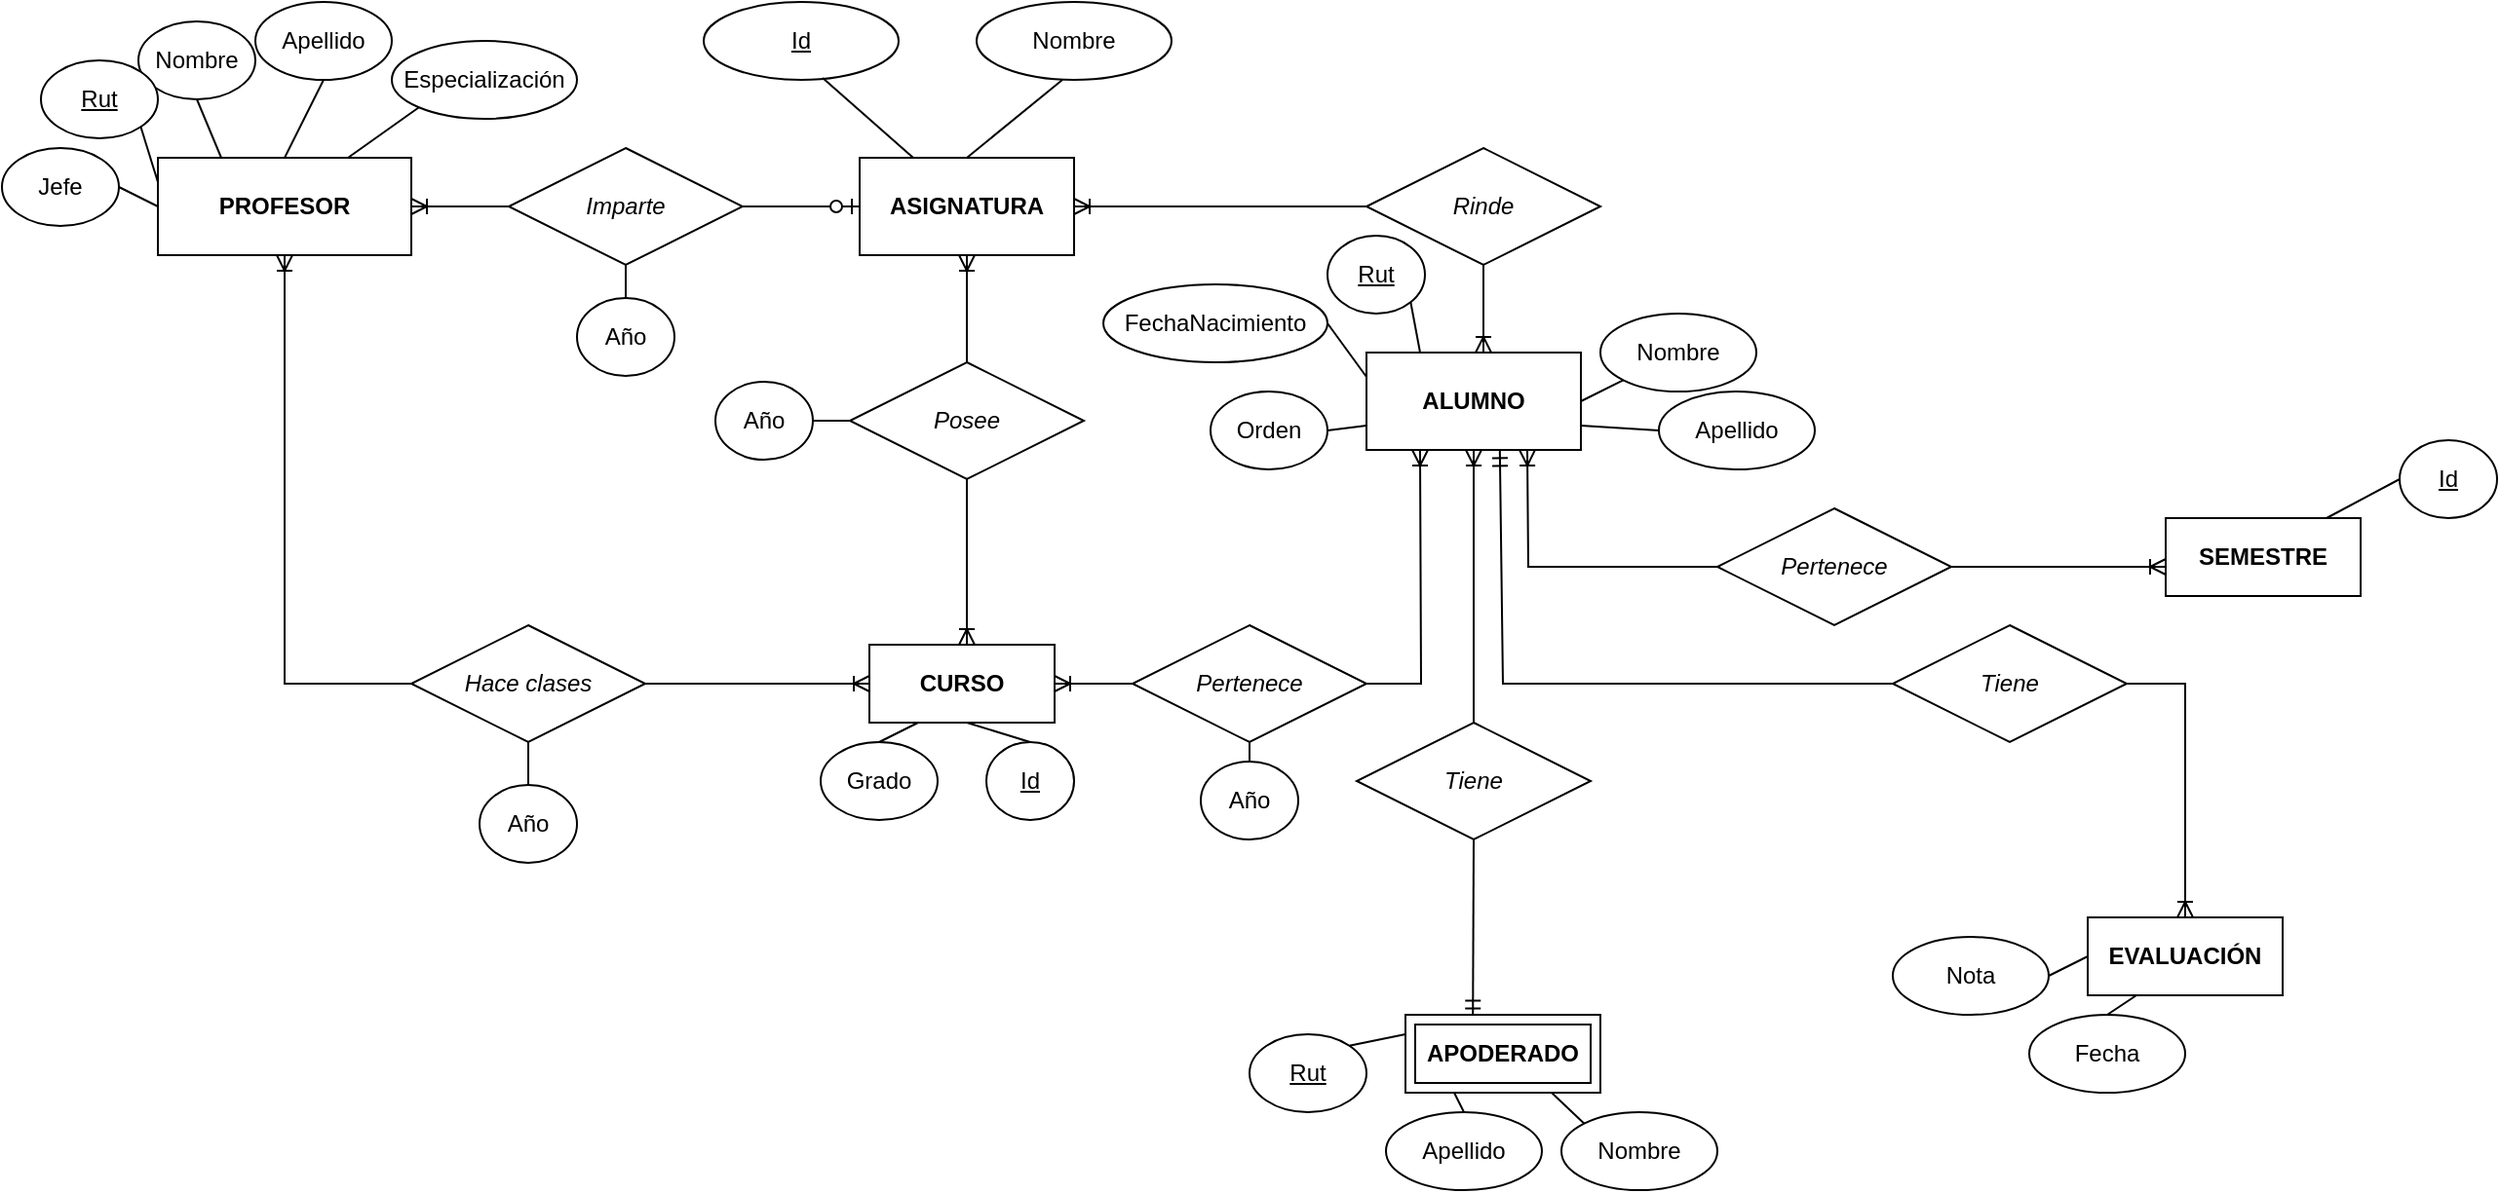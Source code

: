 <mxfile version="20.4.2" type="github">
  <diagram id="bdnQ-0BhdI4TAcYdlH-2" name="Página-1">
    <mxGraphModel dx="1483" dy="730" grid="0" gridSize="10" guides="1" tooltips="1" connect="1" arrows="1" fold="1" page="1" pageScale="1" pageWidth="900" pageHeight="1600" math="0" shadow="0">
      <root>
        <mxCell id="0" />
        <mxCell id="1" parent="0" />
        <mxCell id="0XWbLk1M8rzaQDneOr1y-11" value="&lt;i&gt;Imparte&lt;/i&gt;" style="shape=rhombus;perimeter=rhombusPerimeter;whiteSpace=wrap;html=1;align=center;" parent="1" vertex="1">
          <mxGeometry x="580" y="295" width="120" height="60" as="geometry" />
        </mxCell>
        <mxCell id="0XWbLk1M8rzaQDneOr1y-12" value="" style="edgeStyle=elbowEdgeStyle;fontSize=12;html=1;endArrow=ERzeroToOne;endFill=1;rounded=0;entryX=0;entryY=0.5;entryDx=0;entryDy=0;exitX=1;exitY=0.5;exitDx=0;exitDy=0;" parent="1" source="0XWbLk1M8rzaQDneOr1y-11" edge="1">
          <mxGeometry width="100" height="100" relative="1" as="geometry">
            <mxPoint x="670" y="480" as="sourcePoint" />
            <mxPoint x="760" y="325" as="targetPoint" />
          </mxGeometry>
        </mxCell>
        <mxCell id="0XWbLk1M8rzaQDneOr1y-13" value="" style="edgeStyle=elbowEdgeStyle;fontSize=12;html=1;endArrow=ERoneToMany;rounded=0;entryX=1;entryY=0.5;entryDx=0;entryDy=0;exitX=0;exitY=0.5;exitDx=0;exitDy=0;" parent="1" source="0XWbLk1M8rzaQDneOr1y-11" edge="1">
          <mxGeometry width="100" height="100" relative="1" as="geometry">
            <mxPoint x="590" y="490" as="sourcePoint" />
            <mxPoint x="530" y="325" as="targetPoint" />
          </mxGeometry>
        </mxCell>
        <mxCell id="0XWbLk1M8rzaQDneOr1y-20" value="&lt;i&gt;Hace clases&lt;/i&gt;" style="shape=rhombus;perimeter=rhombusPerimeter;whiteSpace=wrap;html=1;align=center;" parent="1" vertex="1">
          <mxGeometry x="530" y="540" width="120" height="60" as="geometry" />
        </mxCell>
        <mxCell id="0XWbLk1M8rzaQDneOr1y-21" value="" style="fontSize=12;html=1;endArrow=ERoneToMany;rounded=0;entryX=0;entryY=0.5;entryDx=0;entryDy=0;" parent="1" edge="1">
          <mxGeometry width="100" height="100" relative="1" as="geometry">
            <mxPoint x="650" y="570" as="sourcePoint" />
            <mxPoint x="765" y="570" as="targetPoint" />
            <Array as="points">
              <mxPoint x="710" y="570" />
            </Array>
          </mxGeometry>
        </mxCell>
        <mxCell id="0XWbLk1M8rzaQDneOr1y-22" value="" style="fontSize=12;html=1;endArrow=ERoneToMany;rounded=0;entryX=0.5;entryY=1;entryDx=0;entryDy=0;exitX=0;exitY=0.5;exitDx=0;exitDy=0;" parent="1" source="0XWbLk1M8rzaQDneOr1y-20" edge="1">
          <mxGeometry width="100" height="100" relative="1" as="geometry">
            <mxPoint x="465" y="570" as="sourcePoint" />
            <mxPoint x="465" y="350" as="targetPoint" />
            <Array as="points">
              <mxPoint x="465" y="570" />
            </Array>
          </mxGeometry>
        </mxCell>
        <mxCell id="0XWbLk1M8rzaQDneOr1y-23" value="&lt;i&gt;Pertenece&lt;/i&gt;" style="shape=rhombus;perimeter=rhombusPerimeter;whiteSpace=wrap;html=1;align=center;" parent="1" vertex="1">
          <mxGeometry x="900" y="540" width="120" height="60" as="geometry" />
        </mxCell>
        <mxCell id="0XWbLk1M8rzaQDneOr1y-25" value="" style="fontSize=12;html=1;endArrow=ERoneToMany;rounded=0;exitX=1;exitY=0.5;exitDx=0;exitDy=0;entryX=0.25;entryY=1;entryDx=0;entryDy=0;" parent="1" source="0XWbLk1M8rzaQDneOr1y-23" edge="1">
          <mxGeometry width="100" height="100" relative="1" as="geometry">
            <mxPoint x="640" y="580" as="sourcePoint" />
            <mxPoint x="1047.5" y="450" as="targetPoint" />
            <Array as="points">
              <mxPoint x="1048" y="570" />
            </Array>
          </mxGeometry>
        </mxCell>
        <mxCell id="0XWbLk1M8rzaQDneOr1y-26" value="&lt;i&gt;Rinde&lt;/i&gt;" style="shape=rhombus;perimeter=rhombusPerimeter;whiteSpace=wrap;html=1;align=center;" parent="1" vertex="1">
          <mxGeometry x="1020" y="295" width="120" height="60" as="geometry" />
        </mxCell>
        <mxCell id="0XWbLk1M8rzaQDneOr1y-27" value="" style="edgeStyle=elbowEdgeStyle;fontSize=12;html=1;endArrow=ERoneToMany;rounded=0;entryX=1;entryY=0.5;entryDx=0;entryDy=0;exitX=0;exitY=0.5;exitDx=0;exitDy=0;" parent="1" source="0XWbLk1M8rzaQDneOr1y-26" edge="1">
          <mxGeometry width="100" height="100" relative="1" as="geometry">
            <mxPoint x="800" y="500" as="sourcePoint" />
            <mxPoint x="870" y="325" as="targetPoint" />
          </mxGeometry>
        </mxCell>
        <mxCell id="0XWbLk1M8rzaQDneOr1y-28" value="" style="fontSize=12;html=1;endArrow=ERoneToMany;rounded=0;exitX=0.5;exitY=1;exitDx=0;exitDy=0;" parent="1" source="0XWbLk1M8rzaQDneOr1y-26" edge="1">
          <mxGeometry width="100" height="100" relative="1" as="geometry">
            <mxPoint x="810" y="470" as="sourcePoint" />
            <mxPoint x="1080" y="400" as="targetPoint" />
          </mxGeometry>
        </mxCell>
        <mxCell id="0XWbLk1M8rzaQDneOr1y-43" value="&lt;u&gt;Id&lt;/u&gt;" style="ellipse;whiteSpace=wrap;html=1;align=center;" parent="1" vertex="1">
          <mxGeometry x="680" y="220" width="100" height="40" as="geometry" />
        </mxCell>
        <mxCell id="0XWbLk1M8rzaQDneOr1y-44" value="Nombre" style="ellipse;whiteSpace=wrap;html=1;align=center;" parent="1" vertex="1">
          <mxGeometry x="820" y="220" width="100" height="40" as="geometry" />
        </mxCell>
        <mxCell id="0XWbLk1M8rzaQDneOr1y-45" value="" style="endArrow=none;html=1;rounded=0;exitX=0.25;exitY=0;exitDx=0;exitDy=0;entryX=0.61;entryY=0.975;entryDx=0;entryDy=0;entryPerimeter=0;" parent="1" source="xwqHHCTengvlu3q1u-sC-12" target="0XWbLk1M8rzaQDneOr1y-43" edge="1">
          <mxGeometry relative="1" as="geometry">
            <mxPoint x="767.04" y="298" as="sourcePoint" />
            <mxPoint x="920" y="160" as="targetPoint" />
          </mxGeometry>
        </mxCell>
        <mxCell id="0XWbLk1M8rzaQDneOr1y-46" value="" style="endArrow=none;html=1;rounded=0;exitX=0.5;exitY=0;exitDx=0;exitDy=0;entryX=0.44;entryY=1;entryDx=0;entryDy=0;entryPerimeter=0;" parent="1" target="0XWbLk1M8rzaQDneOr1y-44" edge="1">
          <mxGeometry relative="1" as="geometry">
            <mxPoint x="815" y="300" as="sourcePoint" />
            <mxPoint x="1060" y="250" as="targetPoint" />
          </mxGeometry>
        </mxCell>
        <mxCell id="0XWbLk1M8rzaQDneOr1y-47" value="Nombre" style="ellipse;whiteSpace=wrap;html=1;align=center;" parent="1" vertex="1">
          <mxGeometry x="390" y="230" width="60" height="40" as="geometry" />
        </mxCell>
        <mxCell id="0XWbLk1M8rzaQDneOr1y-48" value="Apellido" style="ellipse;whiteSpace=wrap;html=1;align=center;" parent="1" vertex="1">
          <mxGeometry x="450" y="220" width="70" height="40" as="geometry" />
        </mxCell>
        <mxCell id="0XWbLk1M8rzaQDneOr1y-49" value="" style="endArrow=none;html=1;rounded=0;exitX=0.5;exitY=1;exitDx=0;exitDy=0;entryX=0.25;entryY=0;entryDx=0;entryDy=0;" parent="1" source="0XWbLk1M8rzaQDneOr1y-47" edge="1">
          <mxGeometry relative="1" as="geometry">
            <mxPoint x="440" y="290" as="sourcePoint" />
            <mxPoint x="432.5" y="300" as="targetPoint" />
          </mxGeometry>
        </mxCell>
        <mxCell id="0XWbLk1M8rzaQDneOr1y-50" value="" style="endArrow=none;html=1;rounded=0;exitX=0.5;exitY=0;exitDx=0;exitDy=0;entryX=0.5;entryY=1;entryDx=0;entryDy=0;" parent="1" target="0XWbLk1M8rzaQDneOr1y-48" edge="1">
          <mxGeometry relative="1" as="geometry">
            <mxPoint x="465" y="300" as="sourcePoint" />
            <mxPoint x="710" y="280" as="targetPoint" />
          </mxGeometry>
        </mxCell>
        <mxCell id="0XWbLk1M8rzaQDneOr1y-51" value="Grado" style="ellipse;whiteSpace=wrap;html=1;align=center;" parent="1" vertex="1">
          <mxGeometry x="740" y="600" width="60" height="40" as="geometry" />
        </mxCell>
        <mxCell id="0XWbLk1M8rzaQDneOr1y-52" value="" style="endArrow=none;html=1;rounded=0;exitX=0.5;exitY=0;exitDx=0;exitDy=0;entryX=0.25;entryY=1;entryDx=0;entryDy=0;" parent="1" source="0XWbLk1M8rzaQDneOr1y-51" edge="1">
          <mxGeometry relative="1" as="geometry">
            <mxPoint x="780" y="620" as="sourcePoint" />
            <mxPoint x="790" y="590" as="targetPoint" />
          </mxGeometry>
        </mxCell>
        <mxCell id="0XWbLk1M8rzaQDneOr1y-53" value="&lt;u&gt;Id&lt;/u&gt;" style="ellipse;whiteSpace=wrap;html=1;align=center;" parent="1" vertex="1">
          <mxGeometry x="825" y="600" width="45" height="40" as="geometry" />
        </mxCell>
        <mxCell id="0XWbLk1M8rzaQDneOr1y-54" value="" style="endArrow=none;html=1;rounded=0;exitX=0.5;exitY=1;exitDx=0;exitDy=0;entryX=0.5;entryY=0;entryDx=0;entryDy=0;" parent="1" target="0XWbLk1M8rzaQDneOr1y-53" edge="1">
          <mxGeometry relative="1" as="geometry">
            <mxPoint x="815" y="590" as="sourcePoint" />
            <mxPoint x="1030" y="610" as="targetPoint" />
          </mxGeometry>
        </mxCell>
        <mxCell id="0XWbLk1M8rzaQDneOr1y-55" value="&lt;u&gt;Rut&lt;/u&gt;" style="ellipse;whiteSpace=wrap;html=1;align=center;" parent="1" vertex="1">
          <mxGeometry x="340" y="250" width="60" height="40" as="geometry" />
        </mxCell>
        <mxCell id="0XWbLk1M8rzaQDneOr1y-56" value="" style="endArrow=none;html=1;rounded=0;exitX=1;exitY=1;exitDx=0;exitDy=0;entryX=0;entryY=0.25;entryDx=0;entryDy=0;" parent="1" source="0XWbLk1M8rzaQDneOr1y-55" edge="1">
          <mxGeometry relative="1" as="geometry">
            <mxPoint x="510" y="380" as="sourcePoint" />
            <mxPoint x="400" y="312.5" as="targetPoint" />
          </mxGeometry>
        </mxCell>
        <mxCell id="0XWbLk1M8rzaQDneOr1y-57" value="Nombre" style="ellipse;whiteSpace=wrap;html=1;align=center;" parent="1" vertex="1">
          <mxGeometry x="1140" y="380" width="80" height="40" as="geometry" />
        </mxCell>
        <mxCell id="0XWbLk1M8rzaQDneOr1y-58" value="Apellido" style="ellipse;whiteSpace=wrap;html=1;align=center;" parent="1" vertex="1">
          <mxGeometry x="1170" y="420" width="80" height="40" as="geometry" />
        </mxCell>
        <mxCell id="0XWbLk1M8rzaQDneOr1y-59" value="&lt;u&gt;Rut&lt;/u&gt;" style="ellipse;whiteSpace=wrap;html=1;align=center;" parent="1" vertex="1">
          <mxGeometry x="1000" y="340" width="50" height="40" as="geometry" />
        </mxCell>
        <mxCell id="0XWbLk1M8rzaQDneOr1y-62" value="" style="endArrow=none;html=1;rounded=0;exitX=1;exitY=0.5;exitDx=0;exitDy=0;entryX=0;entryY=1;entryDx=0;entryDy=0;" parent="1" target="0XWbLk1M8rzaQDneOr1y-57" edge="1">
          <mxGeometry relative="1" as="geometry">
            <mxPoint x="1130" y="425" as="sourcePoint" />
            <mxPoint x="1260" y="330" as="targetPoint" />
          </mxGeometry>
        </mxCell>
        <mxCell id="0XWbLk1M8rzaQDneOr1y-63" value="" style="endArrow=none;html=1;rounded=0;exitX=1;exitY=0.75;exitDx=0;exitDy=0;entryX=0;entryY=0.5;entryDx=0;entryDy=0;" parent="1" target="0XWbLk1M8rzaQDneOr1y-58" edge="1">
          <mxGeometry relative="1" as="geometry">
            <mxPoint x="1130" y="437.5" as="sourcePoint" />
            <mxPoint x="1360" y="380" as="targetPoint" />
          </mxGeometry>
        </mxCell>
        <mxCell id="0XWbLk1M8rzaQDneOr1y-64" value="" style="endArrow=none;html=1;rounded=0;exitX=1;exitY=1;exitDx=0;exitDy=0;entryX=0.25;entryY=0;entryDx=0;entryDy=0;" parent="1" source="0XWbLk1M8rzaQDneOr1y-59" edge="1">
          <mxGeometry relative="1" as="geometry">
            <mxPoint x="860" y="480" as="sourcePoint" />
            <mxPoint x="1047.5" y="400" as="targetPoint" />
          </mxGeometry>
        </mxCell>
        <mxCell id="dlj0a-jhVRtgYwN9_yWT-4" value="Especialización" style="ellipse;whiteSpace=wrap;html=1;align=center;" parent="1" vertex="1">
          <mxGeometry x="520" y="240" width="95" height="40" as="geometry" />
        </mxCell>
        <mxCell id="dlj0a-jhVRtgYwN9_yWT-5" value="" style="endArrow=none;html=1;rounded=0;entryX=0;entryY=1;entryDx=0;entryDy=0;exitX=0.75;exitY=0;exitDx=0;exitDy=0;" parent="1" target="dlj0a-jhVRtgYwN9_yWT-4" edge="1">
          <mxGeometry width="50" height="50" relative="1" as="geometry">
            <mxPoint x="497.5" y="300" as="sourcePoint" />
            <mxPoint x="790" y="340" as="targetPoint" />
          </mxGeometry>
        </mxCell>
        <mxCell id="dlj0a-jhVRtgYwN9_yWT-12" value="FechaNacimiento" style="ellipse;whiteSpace=wrap;html=1;align=center;" parent="1" vertex="1">
          <mxGeometry x="885" y="365" width="115" height="40" as="geometry" />
        </mxCell>
        <mxCell id="dlj0a-jhVRtgYwN9_yWT-13" value="" style="endArrow=none;html=1;rounded=0;exitX=0;exitY=0.25;exitDx=0;exitDy=0;entryX=1;entryY=0.5;entryDx=0;entryDy=0;" parent="1" target="dlj0a-jhVRtgYwN9_yWT-12" edge="1">
          <mxGeometry width="50" height="50" relative="1" as="geometry">
            <mxPoint x="1020" y="412.5" as="sourcePoint" />
            <mxPoint x="980" y="430" as="targetPoint" />
          </mxGeometry>
        </mxCell>
        <mxCell id="dlj0a-jhVRtgYwN9_yWT-25" value="" style="fontSize=12;html=1;endArrow=ERmandOne;rounded=0;exitX=0.5;exitY=1;exitDx=0;exitDy=0;entryX=0.346;entryY=0.018;entryDx=0;entryDy=0;entryPerimeter=0;" parent="1" source="dlj0a-jhVRtgYwN9_yWT-26" target="dlj0a-jhVRtgYwN9_yWT-32" edge="1">
          <mxGeometry width="100" height="100" relative="1" as="geometry">
            <mxPoint x="1130" y="600" as="sourcePoint" />
            <mxPoint x="1130" y="710" as="targetPoint" />
            <Array as="points" />
          </mxGeometry>
        </mxCell>
        <mxCell id="dlj0a-jhVRtgYwN9_yWT-26" value="&lt;i&gt;Tiene&lt;/i&gt;" style="shape=rhombus;perimeter=rhombusPerimeter;whiteSpace=wrap;html=1;align=center;" parent="1" vertex="1">
          <mxGeometry x="1015" y="590" width="120" height="60" as="geometry" />
        </mxCell>
        <mxCell id="dlj0a-jhVRtgYwN9_yWT-29" value="" style="fontSize=12;html=1;endArrow=ERoneToMany;rounded=0;entryX=0.5;entryY=1;entryDx=0;entryDy=0;" parent="1" edge="1">
          <mxGeometry width="100" height="100" relative="1" as="geometry">
            <mxPoint x="1075" y="590" as="sourcePoint" />
            <mxPoint x="1075" y="450" as="targetPoint" />
            <Array as="points" />
          </mxGeometry>
        </mxCell>
        <mxCell id="dlj0a-jhVRtgYwN9_yWT-30" value="&lt;u&gt;Rut&lt;/u&gt;" style="ellipse;whiteSpace=wrap;html=1;align=center;" parent="1" vertex="1">
          <mxGeometry x="960" y="750" width="60" height="40" as="geometry" />
        </mxCell>
        <mxCell id="dlj0a-jhVRtgYwN9_yWT-32" value="&lt;b&gt;APODERADO&lt;/b&gt;" style="shape=ext;margin=3;double=1;whiteSpace=wrap;html=1;align=center;" parent="1" vertex="1">
          <mxGeometry x="1040" y="740" width="100" height="40" as="geometry" />
        </mxCell>
        <mxCell id="dlj0a-jhVRtgYwN9_yWT-33" value="Nombre" style="ellipse;whiteSpace=wrap;html=1;align=center;" parent="1" vertex="1">
          <mxGeometry x="1120" y="790" width="80" height="40" as="geometry" />
        </mxCell>
        <mxCell id="dlj0a-jhVRtgYwN9_yWT-34" value="Apellido" style="ellipse;whiteSpace=wrap;html=1;align=center;" parent="1" vertex="1">
          <mxGeometry x="1030" y="790" width="80" height="40" as="geometry" />
        </mxCell>
        <mxCell id="dlj0a-jhVRtgYwN9_yWT-43" value="" style="endArrow=none;html=1;rounded=0;entryX=0.25;entryY=1;entryDx=0;entryDy=0;exitX=0.5;exitY=0;exitDx=0;exitDy=0;" parent="1" source="dlj0a-jhVRtgYwN9_yWT-34" target="dlj0a-jhVRtgYwN9_yWT-32" edge="1">
          <mxGeometry width="50" height="50" relative="1" as="geometry">
            <mxPoint x="800" y="840" as="sourcePoint" />
            <mxPoint x="850" y="790" as="targetPoint" />
          </mxGeometry>
        </mxCell>
        <mxCell id="dlj0a-jhVRtgYwN9_yWT-44" value="" style="endArrow=none;html=1;rounded=0;entryX=0;entryY=0;entryDx=0;entryDy=0;exitX=0.75;exitY=1;exitDx=0;exitDy=0;" parent="1" source="dlj0a-jhVRtgYwN9_yWT-32" target="dlj0a-jhVRtgYwN9_yWT-33" edge="1">
          <mxGeometry width="50" height="50" relative="1" as="geometry">
            <mxPoint x="800" y="840" as="sourcePoint" />
            <mxPoint x="850" y="790" as="targetPoint" />
          </mxGeometry>
        </mxCell>
        <mxCell id="dlj0a-jhVRtgYwN9_yWT-45" value="" style="endArrow=none;html=1;rounded=0;entryX=1;entryY=0;entryDx=0;entryDy=0;exitX=0;exitY=0.25;exitDx=0;exitDy=0;" parent="1" source="dlj0a-jhVRtgYwN9_yWT-32" target="dlj0a-jhVRtgYwN9_yWT-30" edge="1">
          <mxGeometry width="50" height="50" relative="1" as="geometry">
            <mxPoint x="1160" y="740" as="sourcePoint" />
            <mxPoint x="850" y="790" as="targetPoint" />
          </mxGeometry>
        </mxCell>
        <mxCell id="dlj0a-jhVRtgYwN9_yWT-48" value="" style="fontSize=12;html=1;endArrow=ERoneToMany;rounded=0;entryX=1;entryY=0.5;entryDx=0;entryDy=0;" parent="1" source="0XWbLk1M8rzaQDneOr1y-23" target="xwqHHCTengvlu3q1u-sC-13" edge="1">
          <mxGeometry width="100" height="100" relative="1" as="geometry">
            <mxPoint x="670" y="530" as="sourcePoint" />
            <mxPoint x="865" y="570" as="targetPoint" />
          </mxGeometry>
        </mxCell>
        <mxCell id="dlj0a-jhVRtgYwN9_yWT-49" value="&lt;i&gt;Posee&lt;/i&gt;" style="shape=rhombus;perimeter=rhombusPerimeter;whiteSpace=wrap;html=1;align=center;" parent="1" vertex="1">
          <mxGeometry x="755" y="405" width="120" height="60" as="geometry" />
        </mxCell>
        <mxCell id="dlj0a-jhVRtgYwN9_yWT-50" value="" style="fontSize=12;html=1;endArrow=ERoneToMany;rounded=0;exitX=0.5;exitY=0;exitDx=0;exitDy=0;entryX=0.5;entryY=1;entryDx=0;entryDy=0;" parent="1" source="dlj0a-jhVRtgYwN9_yWT-49" edge="1">
          <mxGeometry width="100" height="100" relative="1" as="geometry">
            <mxPoint x="890" y="530" as="sourcePoint" />
            <mxPoint x="815" y="350" as="targetPoint" />
          </mxGeometry>
        </mxCell>
        <mxCell id="dlj0a-jhVRtgYwN9_yWT-51" value="" style="fontSize=12;html=1;endArrow=ERoneToMany;rounded=0;exitX=0.5;exitY=1;exitDx=0;exitDy=0;entryX=0.5;entryY=0;entryDx=0;entryDy=0;" parent="1" source="dlj0a-jhVRtgYwN9_yWT-49" edge="1">
          <mxGeometry width="100" height="100" relative="1" as="geometry">
            <mxPoint x="890" y="530" as="sourcePoint" />
            <mxPoint x="815" y="550" as="targetPoint" />
          </mxGeometry>
        </mxCell>
        <mxCell id="dlj0a-jhVRtgYwN9_yWT-52" value="Jefe" style="ellipse;whiteSpace=wrap;html=1;align=center;" parent="1" vertex="1">
          <mxGeometry x="320" y="295" width="60" height="40" as="geometry" />
        </mxCell>
        <mxCell id="dlj0a-jhVRtgYwN9_yWT-54" value="" style="endArrow=none;html=1;rounded=0;entryX=0;entryY=0.5;entryDx=0;entryDy=0;exitX=1;exitY=0.5;exitDx=0;exitDy=0;" parent="1" source="dlj0a-jhVRtgYwN9_yWT-52" edge="1">
          <mxGeometry width="50" height="50" relative="1" as="geometry">
            <mxPoint x="507.5" y="310" as="sourcePoint" />
            <mxPoint x="400" y="325" as="targetPoint" />
          </mxGeometry>
        </mxCell>
        <mxCell id="dlj0a-jhVRtgYwN9_yWT-55" value="" style="fontSize=12;html=1;endArrow=ERoneToMany;rounded=0;entryX=0.75;entryY=1;entryDx=0;entryDy=0;" parent="1" source="dlj0a-jhVRtgYwN9_yWT-56" edge="1">
          <mxGeometry width="100" height="100" relative="1" as="geometry">
            <mxPoint x="1200" y="540" as="sourcePoint" />
            <mxPoint x="1102.5" y="450" as="targetPoint" />
            <Array as="points">
              <mxPoint x="1103" y="510" />
            </Array>
          </mxGeometry>
        </mxCell>
        <mxCell id="dlj0a-jhVRtgYwN9_yWT-56" value="&lt;i&gt;Pertenece&lt;/i&gt;" style="shape=rhombus;perimeter=rhombusPerimeter;whiteSpace=wrap;html=1;align=center;" parent="1" vertex="1">
          <mxGeometry x="1200" y="480" width="120" height="60" as="geometry" />
        </mxCell>
        <mxCell id="dlj0a-jhVRtgYwN9_yWT-58" value="" style="fontSize=12;html=1;endArrow=ERoneToMany;rounded=0;exitX=1;exitY=0.5;exitDx=0;exitDy=0;entryX=0;entryY=0.5;entryDx=0;entryDy=0;" parent="1" source="dlj0a-jhVRtgYwN9_yWT-56" edge="1">
          <mxGeometry width="100" height="100" relative="1" as="geometry">
            <mxPoint x="1110" y="590" as="sourcePoint" />
            <mxPoint x="1430" y="510" as="targetPoint" />
          </mxGeometry>
        </mxCell>
        <mxCell id="dlj0a-jhVRtgYwN9_yWT-60" value="" style="endArrow=none;html=1;rounded=0;entryX=0.75;entryY=0;entryDx=0;entryDy=0;exitX=0;exitY=0.5;exitDx=0;exitDy=0;" parent="1" source="dlj0a-jhVRtgYwN9_yWT-61" edge="1">
          <mxGeometry relative="1" as="geometry">
            <mxPoint x="1500" y="590" as="sourcePoint" />
            <mxPoint x="1512.5" y="485" as="targetPoint" />
          </mxGeometry>
        </mxCell>
        <mxCell id="dlj0a-jhVRtgYwN9_yWT-61" value="&lt;u&gt;Id&lt;/u&gt;" style="ellipse;whiteSpace=wrap;html=1;align=center;" parent="1" vertex="1">
          <mxGeometry x="1550" y="445" width="50" height="40" as="geometry" />
        </mxCell>
        <mxCell id="xwqHHCTengvlu3q1u-sC-5" value="&lt;i&gt;Tiene&lt;/i&gt;" style="shape=rhombus;perimeter=rhombusPerimeter;whiteSpace=wrap;html=1;align=center;" parent="1" vertex="1">
          <mxGeometry x="1290" y="540" width="120" height="60" as="geometry" />
        </mxCell>
        <mxCell id="xwqHHCTengvlu3q1u-sC-6" value="" style="fontSize=12;html=1;endArrow=ERmandOne;rounded=0;exitX=0;exitY=0.5;exitDx=0;exitDy=0;entryX=0.622;entryY=1.004;entryDx=0;entryDy=0;entryPerimeter=0;" parent="1" source="xwqHHCTengvlu3q1u-sC-5" edge="1">
          <mxGeometry width="100" height="100" relative="1" as="geometry">
            <mxPoint x="1085" y="660" as="sourcePoint" />
            <mxPoint x="1088.42" y="450.2" as="targetPoint" />
            <Array as="points">
              <mxPoint x="1090" y="570" />
            </Array>
          </mxGeometry>
        </mxCell>
        <mxCell id="xwqHHCTengvlu3q1u-sC-7" value="" style="fontSize=12;html=1;endArrow=ERoneToMany;rounded=0;exitX=1;exitY=0.5;exitDx=0;exitDy=0;" parent="1" source="xwqHHCTengvlu3q1u-sC-5" edge="1">
          <mxGeometry width="100" height="100" relative="1" as="geometry">
            <mxPoint x="1440" y="570" as="sourcePoint" />
            <mxPoint x="1440" y="690" as="targetPoint" />
            <Array as="points">
              <mxPoint x="1440" y="570" />
            </Array>
          </mxGeometry>
        </mxCell>
        <mxCell id="xwqHHCTengvlu3q1u-sC-9" value="" style="endArrow=none;html=1;rounded=0;entryX=0;entryY=0.5;entryDx=0;entryDy=0;exitX=1;exitY=0.5;exitDx=0;exitDy=0;" parent="1" source="xwqHHCTengvlu3q1u-sC-10" edge="1">
          <mxGeometry relative="1" as="geometry">
            <mxPoint x="1370" y="710" as="sourcePoint" />
            <mxPoint x="1390" y="710" as="targetPoint" />
          </mxGeometry>
        </mxCell>
        <mxCell id="xwqHHCTengvlu3q1u-sC-10" value="Nota" style="ellipse;whiteSpace=wrap;html=1;align=center;" parent="1" vertex="1">
          <mxGeometry x="1290" y="700" width="80" height="40" as="geometry" />
        </mxCell>
        <mxCell id="xwqHHCTengvlu3q1u-sC-11" value="&lt;b&gt;PROFESOR&lt;/b&gt;" style="whiteSpace=wrap;html=1;align=center;" parent="1" vertex="1">
          <mxGeometry x="400" y="300" width="130" height="50" as="geometry" />
        </mxCell>
        <mxCell id="xwqHHCTengvlu3q1u-sC-12" value="&lt;b&gt;ASIGNATURA&lt;/b&gt;" style="whiteSpace=wrap;html=1;align=center;" parent="1" vertex="1">
          <mxGeometry x="760" y="300" width="110" height="50" as="geometry" />
        </mxCell>
        <mxCell id="xwqHHCTengvlu3q1u-sC-13" value="&lt;b&gt;CURSO&lt;/b&gt;" style="whiteSpace=wrap;html=1;align=center;" parent="1" vertex="1">
          <mxGeometry x="765" y="550" width="95" height="40" as="geometry" />
        </mxCell>
        <mxCell id="xwqHHCTengvlu3q1u-sC-15" value="&lt;b&gt;ALUMNO&lt;/b&gt;" style="whiteSpace=wrap;html=1;align=center;" parent="1" vertex="1">
          <mxGeometry x="1020" y="400" width="110" height="50" as="geometry" />
        </mxCell>
        <mxCell id="xwqHHCTengvlu3q1u-sC-16" value="&lt;b&gt;EVALUACIÓN&lt;/b&gt;" style="whiteSpace=wrap;html=1;align=center;" parent="1" vertex="1">
          <mxGeometry x="1390" y="690" width="100" height="40" as="geometry" />
        </mxCell>
        <mxCell id="xwqHHCTengvlu3q1u-sC-17" value="&lt;b&gt;SEMESTRE&lt;/b&gt;" style="whiteSpace=wrap;html=1;align=center;" parent="1" vertex="1">
          <mxGeometry x="1430" y="485" width="100" height="40" as="geometry" />
        </mxCell>
        <mxCell id="xwqHHCTengvlu3q1u-sC-19" value="Fecha" style="ellipse;whiteSpace=wrap;html=1;align=center;" parent="1" vertex="1">
          <mxGeometry x="1360" y="740" width="80" height="40" as="geometry" />
        </mxCell>
        <mxCell id="xwqHHCTengvlu3q1u-sC-20" value="" style="endArrow=none;html=1;rounded=0;entryX=0.25;entryY=1;entryDx=0;entryDy=0;exitX=0.5;exitY=0;exitDx=0;exitDy=0;" parent="1" source="xwqHHCTengvlu3q1u-sC-19" target="xwqHHCTengvlu3q1u-sC-16" edge="1">
          <mxGeometry relative="1" as="geometry">
            <mxPoint x="1380.0" y="730.0" as="sourcePoint" />
            <mxPoint x="1400" y="720.0" as="targetPoint" />
          </mxGeometry>
        </mxCell>
        <mxCell id="zooJZPz_uAt047E7cGX0-1" value="Orden" style="ellipse;whiteSpace=wrap;html=1;align=center;" parent="1" vertex="1">
          <mxGeometry x="940" y="420" width="60" height="40" as="geometry" />
        </mxCell>
        <mxCell id="zooJZPz_uAt047E7cGX0-2" value="" style="endArrow=none;html=1;rounded=0;exitX=0;exitY=0.75;exitDx=0;exitDy=0;entryX=1;entryY=0.5;entryDx=0;entryDy=0;" parent="1" source="xwqHHCTengvlu3q1u-sC-15" target="zooJZPz_uAt047E7cGX0-1" edge="1">
          <mxGeometry width="50" height="50" relative="1" as="geometry">
            <mxPoint x="1030" y="422.5" as="sourcePoint" />
            <mxPoint x="1010" y="395" as="targetPoint" />
          </mxGeometry>
        </mxCell>
        <mxCell id="R4pUOdFSMBxx-drmcFgx-3" value="" style="endArrow=none;html=1;rounded=0;entryX=0.5;entryY=1;entryDx=0;entryDy=0;exitX=0.5;exitY=0;exitDx=0;exitDy=0;" edge="1" parent="1" source="R4pUOdFSMBxx-drmcFgx-4" target="0XWbLk1M8rzaQDneOr1y-23">
          <mxGeometry width="50" height="50" relative="1" as="geometry">
            <mxPoint x="954" y="629" as="sourcePoint" />
            <mxPoint x="1041" y="462" as="targetPoint" />
          </mxGeometry>
        </mxCell>
        <mxCell id="R4pUOdFSMBxx-drmcFgx-4" value="Año" style="ellipse;whiteSpace=wrap;html=1;align=center;" vertex="1" parent="1">
          <mxGeometry x="935" y="610" width="50" height="40" as="geometry" />
        </mxCell>
        <mxCell id="R4pUOdFSMBxx-drmcFgx-7" value="Año" style="ellipse;whiteSpace=wrap;html=1;align=center;" vertex="1" parent="1">
          <mxGeometry x="615" y="372" width="50" height="40" as="geometry" />
        </mxCell>
        <mxCell id="R4pUOdFSMBxx-drmcFgx-8" value="Año" style="ellipse;whiteSpace=wrap;html=1;align=center;" vertex="1" parent="1">
          <mxGeometry x="686" y="415" width="50" height="40" as="geometry" />
        </mxCell>
        <mxCell id="R4pUOdFSMBxx-drmcFgx-9" value="" style="endArrow=none;html=1;rounded=0;entryX=0;entryY=0.5;entryDx=0;entryDy=0;exitX=1;exitY=0.5;exitDx=0;exitDy=0;" edge="1" parent="1" source="R4pUOdFSMBxx-drmcFgx-8" target="dlj0a-jhVRtgYwN9_yWT-49">
          <mxGeometry width="50" height="50" relative="1" as="geometry">
            <mxPoint x="993" y="628" as="sourcePoint" />
            <mxPoint x="1043" y="578" as="targetPoint" />
          </mxGeometry>
        </mxCell>
        <mxCell id="R4pUOdFSMBxx-drmcFgx-10" value="" style="endArrow=none;html=1;rounded=0;entryX=0.5;entryY=1;entryDx=0;entryDy=0;exitX=0.5;exitY=0;exitDx=0;exitDy=0;" edge="1" parent="1" source="R4pUOdFSMBxx-drmcFgx-7" target="0XWbLk1M8rzaQDneOr1y-11">
          <mxGeometry width="50" height="50" relative="1" as="geometry">
            <mxPoint x="993" y="628" as="sourcePoint" />
            <mxPoint x="1043" y="578" as="targetPoint" />
          </mxGeometry>
        </mxCell>
        <mxCell id="R4pUOdFSMBxx-drmcFgx-11" value="Año" style="ellipse;whiteSpace=wrap;html=1;align=center;" vertex="1" parent="1">
          <mxGeometry x="565" y="622" width="50" height="40" as="geometry" />
        </mxCell>
        <mxCell id="R4pUOdFSMBxx-drmcFgx-12" value="" style="endArrow=none;html=1;rounded=0;entryX=0.5;entryY=1;entryDx=0;entryDy=0;exitX=0.5;exitY=0;exitDx=0;exitDy=0;" edge="1" parent="1" source="R4pUOdFSMBxx-drmcFgx-11" target="0XWbLk1M8rzaQDneOr1y-20">
          <mxGeometry width="50" height="50" relative="1" as="geometry">
            <mxPoint x="650" y="382" as="sourcePoint" />
            <mxPoint x="650" y="365" as="targetPoint" />
          </mxGeometry>
        </mxCell>
      </root>
    </mxGraphModel>
  </diagram>
</mxfile>

